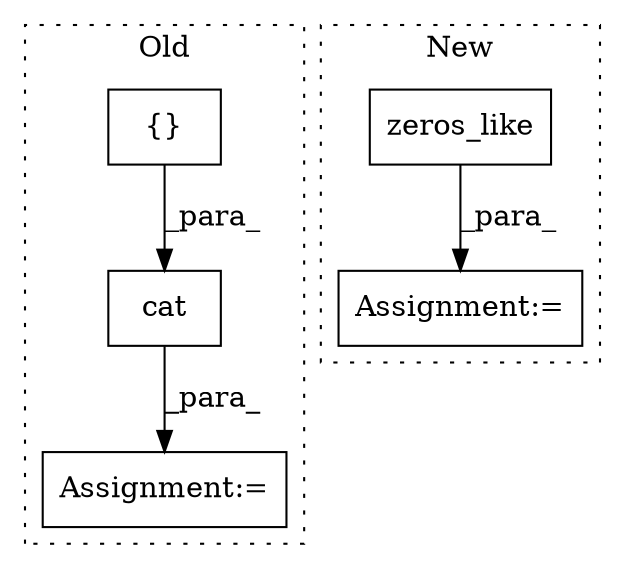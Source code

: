 digraph G {
subgraph cluster0 {
1 [label="cat" a="32" s="1785,1875" l="4,1" shape="box"];
3 [label="{}" a="4" s="1798,1874" l="1,1" shape="box"];
5 [label="Assignment:=" a="7" s="1778" l="1" shape="box"];
label = "Old";
style="dotted";
}
subgraph cluster1 {
2 [label="zeros_like" a="32" s="1548,1563" l="11,1" shape="box"];
4 [label="Assignment:=" a="7" s="1764" l="2" shape="box"];
label = "New";
style="dotted";
}
1 -> 5 [label="_para_"];
2 -> 4 [label="_para_"];
3 -> 1 [label="_para_"];
}